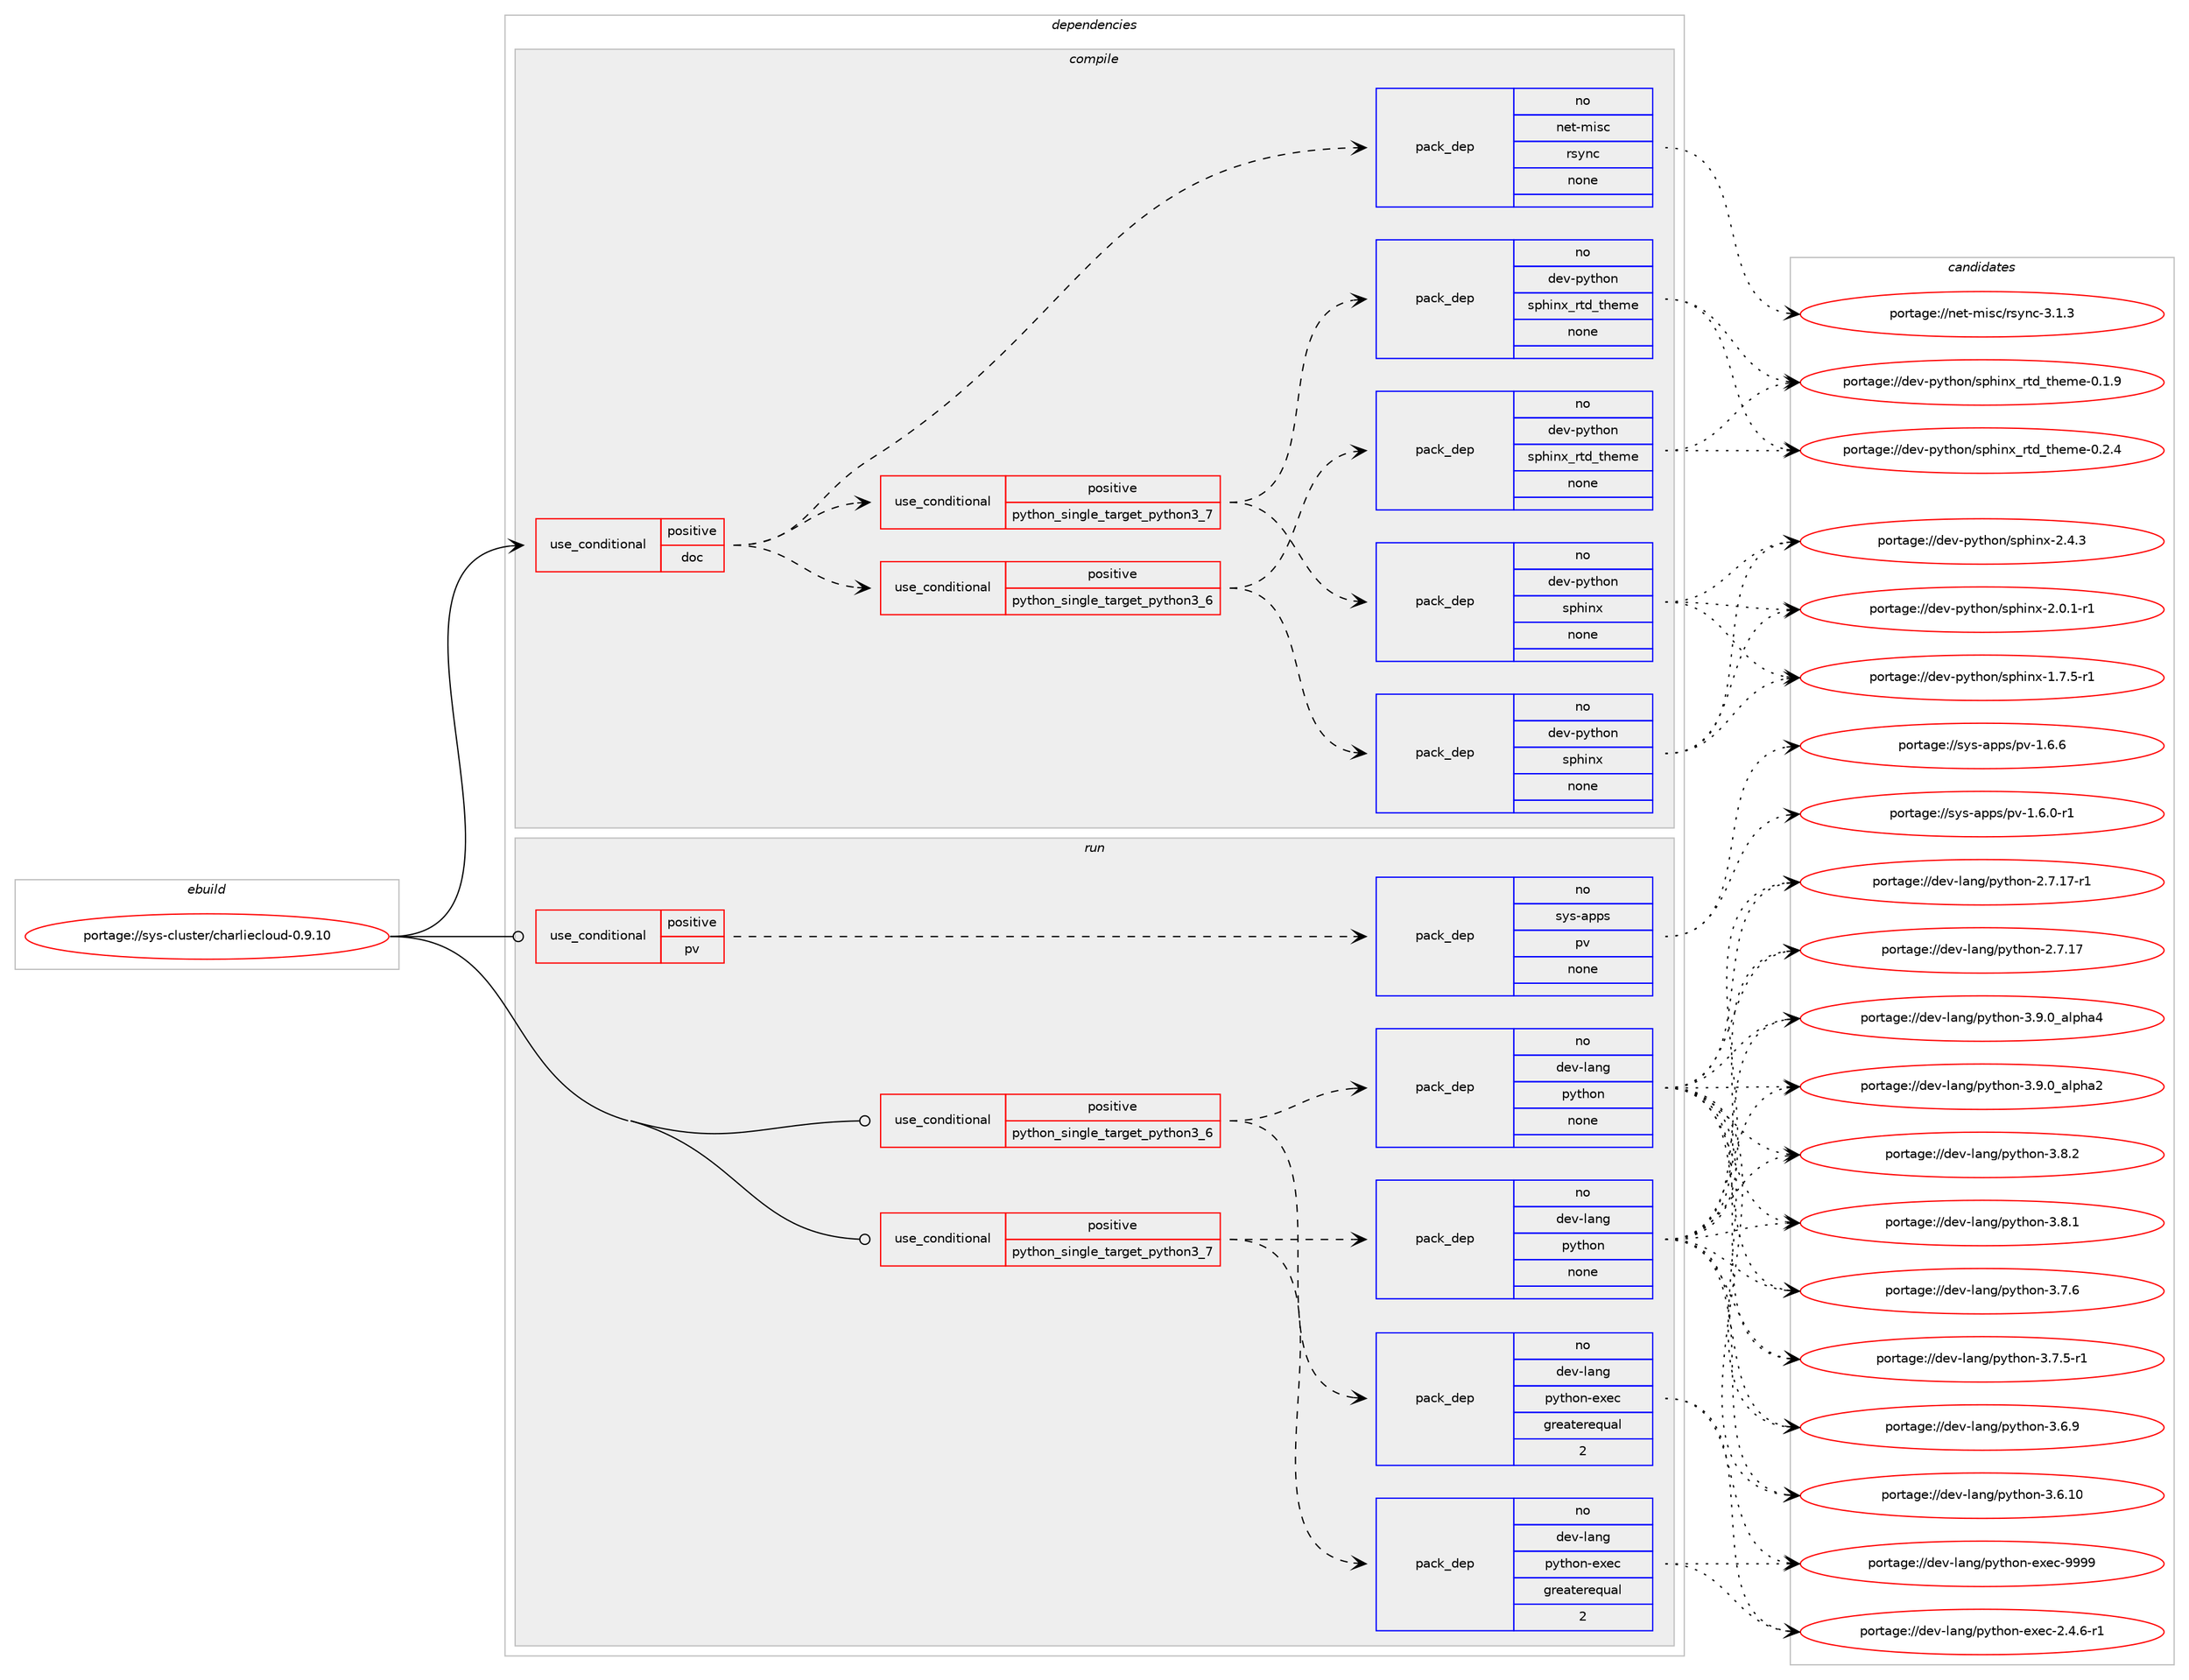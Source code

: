digraph prolog {

# *************
# Graph options
# *************

newrank=true;
concentrate=true;
compound=true;
graph [rankdir=LR,fontname=Helvetica,fontsize=10,ranksep=1.5];#, ranksep=2.5, nodesep=0.2];
edge  [arrowhead=vee];
node  [fontname=Helvetica,fontsize=10];

# **********
# The ebuild
# **********

subgraph cluster_leftcol {
color=gray;
rank=same;
label=<<i>ebuild</i>>;
id [label="portage://sys-cluster/charliecloud-0.9.10", color=red, width=4, href="../sys-cluster/charliecloud-0.9.10.svg"];
}

# ****************
# The dependencies
# ****************

subgraph cluster_midcol {
color=gray;
label=<<i>dependencies</i>>;
subgraph cluster_compile {
fillcolor="#eeeeee";
style=filled;
label=<<i>compile</i>>;
subgraph cond6545 {
dependency33651 [label=<<TABLE BORDER="0" CELLBORDER="1" CELLSPACING="0" CELLPADDING="4"><TR><TD ROWSPAN="3" CELLPADDING="10">use_conditional</TD></TR><TR><TD>positive</TD></TR><TR><TD>doc</TD></TR></TABLE>>, shape=none, color=red];
subgraph cond6546 {
dependency33652 [label=<<TABLE BORDER="0" CELLBORDER="1" CELLSPACING="0" CELLPADDING="4"><TR><TD ROWSPAN="3" CELLPADDING="10">use_conditional</TD></TR><TR><TD>positive</TD></TR><TR><TD>python_single_target_python3_6</TD></TR></TABLE>>, shape=none, color=red];
subgraph pack26255 {
dependency33653 [label=<<TABLE BORDER="0" CELLBORDER="1" CELLSPACING="0" CELLPADDING="4" WIDTH="220"><TR><TD ROWSPAN="6" CELLPADDING="30">pack_dep</TD></TR><TR><TD WIDTH="110">no</TD></TR><TR><TD>dev-python</TD></TR><TR><TD>sphinx</TD></TR><TR><TD>none</TD></TR><TR><TD></TD></TR></TABLE>>, shape=none, color=blue];
}
dependency33652:e -> dependency33653:w [weight=20,style="dashed",arrowhead="vee"];
subgraph pack26256 {
dependency33654 [label=<<TABLE BORDER="0" CELLBORDER="1" CELLSPACING="0" CELLPADDING="4" WIDTH="220"><TR><TD ROWSPAN="6" CELLPADDING="30">pack_dep</TD></TR><TR><TD WIDTH="110">no</TD></TR><TR><TD>dev-python</TD></TR><TR><TD>sphinx_rtd_theme</TD></TR><TR><TD>none</TD></TR><TR><TD></TD></TR></TABLE>>, shape=none, color=blue];
}
dependency33652:e -> dependency33654:w [weight=20,style="dashed",arrowhead="vee"];
}
dependency33651:e -> dependency33652:w [weight=20,style="dashed",arrowhead="vee"];
subgraph cond6547 {
dependency33655 [label=<<TABLE BORDER="0" CELLBORDER="1" CELLSPACING="0" CELLPADDING="4"><TR><TD ROWSPAN="3" CELLPADDING="10">use_conditional</TD></TR><TR><TD>positive</TD></TR><TR><TD>python_single_target_python3_7</TD></TR></TABLE>>, shape=none, color=red];
subgraph pack26257 {
dependency33656 [label=<<TABLE BORDER="0" CELLBORDER="1" CELLSPACING="0" CELLPADDING="4" WIDTH="220"><TR><TD ROWSPAN="6" CELLPADDING="30">pack_dep</TD></TR><TR><TD WIDTH="110">no</TD></TR><TR><TD>dev-python</TD></TR><TR><TD>sphinx</TD></TR><TR><TD>none</TD></TR><TR><TD></TD></TR></TABLE>>, shape=none, color=blue];
}
dependency33655:e -> dependency33656:w [weight=20,style="dashed",arrowhead="vee"];
subgraph pack26258 {
dependency33657 [label=<<TABLE BORDER="0" CELLBORDER="1" CELLSPACING="0" CELLPADDING="4" WIDTH="220"><TR><TD ROWSPAN="6" CELLPADDING="30">pack_dep</TD></TR><TR><TD WIDTH="110">no</TD></TR><TR><TD>dev-python</TD></TR><TR><TD>sphinx_rtd_theme</TD></TR><TR><TD>none</TD></TR><TR><TD></TD></TR></TABLE>>, shape=none, color=blue];
}
dependency33655:e -> dependency33657:w [weight=20,style="dashed",arrowhead="vee"];
}
dependency33651:e -> dependency33655:w [weight=20,style="dashed",arrowhead="vee"];
subgraph pack26259 {
dependency33658 [label=<<TABLE BORDER="0" CELLBORDER="1" CELLSPACING="0" CELLPADDING="4" WIDTH="220"><TR><TD ROWSPAN="6" CELLPADDING="30">pack_dep</TD></TR><TR><TD WIDTH="110">no</TD></TR><TR><TD>net-misc</TD></TR><TR><TD>rsync</TD></TR><TR><TD>none</TD></TR><TR><TD></TD></TR></TABLE>>, shape=none, color=blue];
}
dependency33651:e -> dependency33658:w [weight=20,style="dashed",arrowhead="vee"];
}
id:e -> dependency33651:w [weight=20,style="solid",arrowhead="vee"];
}
subgraph cluster_compileandrun {
fillcolor="#eeeeee";
style=filled;
label=<<i>compile and run</i>>;
}
subgraph cluster_run {
fillcolor="#eeeeee";
style=filled;
label=<<i>run</i>>;
subgraph cond6548 {
dependency33659 [label=<<TABLE BORDER="0" CELLBORDER="1" CELLSPACING="0" CELLPADDING="4"><TR><TD ROWSPAN="3" CELLPADDING="10">use_conditional</TD></TR><TR><TD>positive</TD></TR><TR><TD>pv</TD></TR></TABLE>>, shape=none, color=red];
subgraph pack26260 {
dependency33660 [label=<<TABLE BORDER="0" CELLBORDER="1" CELLSPACING="0" CELLPADDING="4" WIDTH="220"><TR><TD ROWSPAN="6" CELLPADDING="30">pack_dep</TD></TR><TR><TD WIDTH="110">no</TD></TR><TR><TD>sys-apps</TD></TR><TR><TD>pv</TD></TR><TR><TD>none</TD></TR><TR><TD></TD></TR></TABLE>>, shape=none, color=blue];
}
dependency33659:e -> dependency33660:w [weight=20,style="dashed",arrowhead="vee"];
}
id:e -> dependency33659:w [weight=20,style="solid",arrowhead="odot"];
subgraph cond6549 {
dependency33661 [label=<<TABLE BORDER="0" CELLBORDER="1" CELLSPACING="0" CELLPADDING="4"><TR><TD ROWSPAN="3" CELLPADDING="10">use_conditional</TD></TR><TR><TD>positive</TD></TR><TR><TD>python_single_target_python3_6</TD></TR></TABLE>>, shape=none, color=red];
subgraph pack26261 {
dependency33662 [label=<<TABLE BORDER="0" CELLBORDER="1" CELLSPACING="0" CELLPADDING="4" WIDTH="220"><TR><TD ROWSPAN="6" CELLPADDING="30">pack_dep</TD></TR><TR><TD WIDTH="110">no</TD></TR><TR><TD>dev-lang</TD></TR><TR><TD>python</TD></TR><TR><TD>none</TD></TR><TR><TD></TD></TR></TABLE>>, shape=none, color=blue];
}
dependency33661:e -> dependency33662:w [weight=20,style="dashed",arrowhead="vee"];
subgraph pack26262 {
dependency33663 [label=<<TABLE BORDER="0" CELLBORDER="1" CELLSPACING="0" CELLPADDING="4" WIDTH="220"><TR><TD ROWSPAN="6" CELLPADDING="30">pack_dep</TD></TR><TR><TD WIDTH="110">no</TD></TR><TR><TD>dev-lang</TD></TR><TR><TD>python-exec</TD></TR><TR><TD>greaterequal</TD></TR><TR><TD>2</TD></TR></TABLE>>, shape=none, color=blue];
}
dependency33661:e -> dependency33663:w [weight=20,style="dashed",arrowhead="vee"];
}
id:e -> dependency33661:w [weight=20,style="solid",arrowhead="odot"];
subgraph cond6550 {
dependency33664 [label=<<TABLE BORDER="0" CELLBORDER="1" CELLSPACING="0" CELLPADDING="4"><TR><TD ROWSPAN="3" CELLPADDING="10">use_conditional</TD></TR><TR><TD>positive</TD></TR><TR><TD>python_single_target_python3_7</TD></TR></TABLE>>, shape=none, color=red];
subgraph pack26263 {
dependency33665 [label=<<TABLE BORDER="0" CELLBORDER="1" CELLSPACING="0" CELLPADDING="4" WIDTH="220"><TR><TD ROWSPAN="6" CELLPADDING="30">pack_dep</TD></TR><TR><TD WIDTH="110">no</TD></TR><TR><TD>dev-lang</TD></TR><TR><TD>python</TD></TR><TR><TD>none</TD></TR><TR><TD></TD></TR></TABLE>>, shape=none, color=blue];
}
dependency33664:e -> dependency33665:w [weight=20,style="dashed",arrowhead="vee"];
subgraph pack26264 {
dependency33666 [label=<<TABLE BORDER="0" CELLBORDER="1" CELLSPACING="0" CELLPADDING="4" WIDTH="220"><TR><TD ROWSPAN="6" CELLPADDING="30">pack_dep</TD></TR><TR><TD WIDTH="110">no</TD></TR><TR><TD>dev-lang</TD></TR><TR><TD>python-exec</TD></TR><TR><TD>greaterequal</TD></TR><TR><TD>2</TD></TR></TABLE>>, shape=none, color=blue];
}
dependency33664:e -> dependency33666:w [weight=20,style="dashed",arrowhead="vee"];
}
id:e -> dependency33664:w [weight=20,style="solid",arrowhead="odot"];
}
}

# **************
# The candidates
# **************

subgraph cluster_choices {
rank=same;
color=gray;
label=<<i>candidates</i>>;

subgraph choice26255 {
color=black;
nodesep=1;
choice1001011184511212111610411111047115112104105110120455046524651 [label="portage://dev-python/sphinx-2.4.3", color=red, width=4,href="../dev-python/sphinx-2.4.3.svg"];
choice10010111845112121116104111110471151121041051101204550464846494511449 [label="portage://dev-python/sphinx-2.0.1-r1", color=red, width=4,href="../dev-python/sphinx-2.0.1-r1.svg"];
choice10010111845112121116104111110471151121041051101204549465546534511449 [label="portage://dev-python/sphinx-1.7.5-r1", color=red, width=4,href="../dev-python/sphinx-1.7.5-r1.svg"];
dependency33653:e -> choice1001011184511212111610411111047115112104105110120455046524651:w [style=dotted,weight="100"];
dependency33653:e -> choice10010111845112121116104111110471151121041051101204550464846494511449:w [style=dotted,weight="100"];
dependency33653:e -> choice10010111845112121116104111110471151121041051101204549465546534511449:w [style=dotted,weight="100"];
}
subgraph choice26256 {
color=black;
nodesep=1;
choice10010111845112121116104111110471151121041051101209511411610095116104101109101454846504652 [label="portage://dev-python/sphinx_rtd_theme-0.2.4", color=red, width=4,href="../dev-python/sphinx_rtd_theme-0.2.4.svg"];
choice10010111845112121116104111110471151121041051101209511411610095116104101109101454846494657 [label="portage://dev-python/sphinx_rtd_theme-0.1.9", color=red, width=4,href="../dev-python/sphinx_rtd_theme-0.1.9.svg"];
dependency33654:e -> choice10010111845112121116104111110471151121041051101209511411610095116104101109101454846504652:w [style=dotted,weight="100"];
dependency33654:e -> choice10010111845112121116104111110471151121041051101209511411610095116104101109101454846494657:w [style=dotted,weight="100"];
}
subgraph choice26257 {
color=black;
nodesep=1;
choice1001011184511212111610411111047115112104105110120455046524651 [label="portage://dev-python/sphinx-2.4.3", color=red, width=4,href="../dev-python/sphinx-2.4.3.svg"];
choice10010111845112121116104111110471151121041051101204550464846494511449 [label="portage://dev-python/sphinx-2.0.1-r1", color=red, width=4,href="../dev-python/sphinx-2.0.1-r1.svg"];
choice10010111845112121116104111110471151121041051101204549465546534511449 [label="portage://dev-python/sphinx-1.7.5-r1", color=red, width=4,href="../dev-python/sphinx-1.7.5-r1.svg"];
dependency33656:e -> choice1001011184511212111610411111047115112104105110120455046524651:w [style=dotted,weight="100"];
dependency33656:e -> choice10010111845112121116104111110471151121041051101204550464846494511449:w [style=dotted,weight="100"];
dependency33656:e -> choice10010111845112121116104111110471151121041051101204549465546534511449:w [style=dotted,weight="100"];
}
subgraph choice26258 {
color=black;
nodesep=1;
choice10010111845112121116104111110471151121041051101209511411610095116104101109101454846504652 [label="portage://dev-python/sphinx_rtd_theme-0.2.4", color=red, width=4,href="../dev-python/sphinx_rtd_theme-0.2.4.svg"];
choice10010111845112121116104111110471151121041051101209511411610095116104101109101454846494657 [label="portage://dev-python/sphinx_rtd_theme-0.1.9", color=red, width=4,href="../dev-python/sphinx_rtd_theme-0.1.9.svg"];
dependency33657:e -> choice10010111845112121116104111110471151121041051101209511411610095116104101109101454846504652:w [style=dotted,weight="100"];
dependency33657:e -> choice10010111845112121116104111110471151121041051101209511411610095116104101109101454846494657:w [style=dotted,weight="100"];
}
subgraph choice26259 {
color=black;
nodesep=1;
choice11010111645109105115994711411512111099455146494651 [label="portage://net-misc/rsync-3.1.3", color=red, width=4,href="../net-misc/rsync-3.1.3.svg"];
dependency33658:e -> choice11010111645109105115994711411512111099455146494651:w [style=dotted,weight="100"];
}
subgraph choice26260 {
color=black;
nodesep=1;
choice115121115459711211211547112118454946544654 [label="portage://sys-apps/pv-1.6.6", color=red, width=4,href="../sys-apps/pv-1.6.6.svg"];
choice1151211154597112112115471121184549465446484511449 [label="portage://sys-apps/pv-1.6.0-r1", color=red, width=4,href="../sys-apps/pv-1.6.0-r1.svg"];
dependency33660:e -> choice115121115459711211211547112118454946544654:w [style=dotted,weight="100"];
dependency33660:e -> choice1151211154597112112115471121184549465446484511449:w [style=dotted,weight="100"];
}
subgraph choice26261 {
color=black;
nodesep=1;
choice10010111845108971101034711212111610411111045514657464895971081121049752 [label="portage://dev-lang/python-3.9.0_alpha4", color=red, width=4,href="../dev-lang/python-3.9.0_alpha4.svg"];
choice10010111845108971101034711212111610411111045514657464895971081121049750 [label="portage://dev-lang/python-3.9.0_alpha2", color=red, width=4,href="../dev-lang/python-3.9.0_alpha2.svg"];
choice100101118451089711010347112121116104111110455146564650 [label="portage://dev-lang/python-3.8.2", color=red, width=4,href="../dev-lang/python-3.8.2.svg"];
choice100101118451089711010347112121116104111110455146564649 [label="portage://dev-lang/python-3.8.1", color=red, width=4,href="../dev-lang/python-3.8.1.svg"];
choice100101118451089711010347112121116104111110455146554654 [label="portage://dev-lang/python-3.7.6", color=red, width=4,href="../dev-lang/python-3.7.6.svg"];
choice1001011184510897110103471121211161041111104551465546534511449 [label="portage://dev-lang/python-3.7.5-r1", color=red, width=4,href="../dev-lang/python-3.7.5-r1.svg"];
choice100101118451089711010347112121116104111110455146544657 [label="portage://dev-lang/python-3.6.9", color=red, width=4,href="../dev-lang/python-3.6.9.svg"];
choice10010111845108971101034711212111610411111045514654464948 [label="portage://dev-lang/python-3.6.10", color=red, width=4,href="../dev-lang/python-3.6.10.svg"];
choice100101118451089711010347112121116104111110455046554649554511449 [label="portage://dev-lang/python-2.7.17-r1", color=red, width=4,href="../dev-lang/python-2.7.17-r1.svg"];
choice10010111845108971101034711212111610411111045504655464955 [label="portage://dev-lang/python-2.7.17", color=red, width=4,href="../dev-lang/python-2.7.17.svg"];
dependency33662:e -> choice10010111845108971101034711212111610411111045514657464895971081121049752:w [style=dotted,weight="100"];
dependency33662:e -> choice10010111845108971101034711212111610411111045514657464895971081121049750:w [style=dotted,weight="100"];
dependency33662:e -> choice100101118451089711010347112121116104111110455146564650:w [style=dotted,weight="100"];
dependency33662:e -> choice100101118451089711010347112121116104111110455146564649:w [style=dotted,weight="100"];
dependency33662:e -> choice100101118451089711010347112121116104111110455146554654:w [style=dotted,weight="100"];
dependency33662:e -> choice1001011184510897110103471121211161041111104551465546534511449:w [style=dotted,weight="100"];
dependency33662:e -> choice100101118451089711010347112121116104111110455146544657:w [style=dotted,weight="100"];
dependency33662:e -> choice10010111845108971101034711212111610411111045514654464948:w [style=dotted,weight="100"];
dependency33662:e -> choice100101118451089711010347112121116104111110455046554649554511449:w [style=dotted,weight="100"];
dependency33662:e -> choice10010111845108971101034711212111610411111045504655464955:w [style=dotted,weight="100"];
}
subgraph choice26262 {
color=black;
nodesep=1;
choice10010111845108971101034711212111610411111045101120101994557575757 [label="portage://dev-lang/python-exec-9999", color=red, width=4,href="../dev-lang/python-exec-9999.svg"];
choice10010111845108971101034711212111610411111045101120101994550465246544511449 [label="portage://dev-lang/python-exec-2.4.6-r1", color=red, width=4,href="../dev-lang/python-exec-2.4.6-r1.svg"];
dependency33663:e -> choice10010111845108971101034711212111610411111045101120101994557575757:w [style=dotted,weight="100"];
dependency33663:e -> choice10010111845108971101034711212111610411111045101120101994550465246544511449:w [style=dotted,weight="100"];
}
subgraph choice26263 {
color=black;
nodesep=1;
choice10010111845108971101034711212111610411111045514657464895971081121049752 [label="portage://dev-lang/python-3.9.0_alpha4", color=red, width=4,href="../dev-lang/python-3.9.0_alpha4.svg"];
choice10010111845108971101034711212111610411111045514657464895971081121049750 [label="portage://dev-lang/python-3.9.0_alpha2", color=red, width=4,href="../dev-lang/python-3.9.0_alpha2.svg"];
choice100101118451089711010347112121116104111110455146564650 [label="portage://dev-lang/python-3.8.2", color=red, width=4,href="../dev-lang/python-3.8.2.svg"];
choice100101118451089711010347112121116104111110455146564649 [label="portage://dev-lang/python-3.8.1", color=red, width=4,href="../dev-lang/python-3.8.1.svg"];
choice100101118451089711010347112121116104111110455146554654 [label="portage://dev-lang/python-3.7.6", color=red, width=4,href="../dev-lang/python-3.7.6.svg"];
choice1001011184510897110103471121211161041111104551465546534511449 [label="portage://dev-lang/python-3.7.5-r1", color=red, width=4,href="../dev-lang/python-3.7.5-r1.svg"];
choice100101118451089711010347112121116104111110455146544657 [label="portage://dev-lang/python-3.6.9", color=red, width=4,href="../dev-lang/python-3.6.9.svg"];
choice10010111845108971101034711212111610411111045514654464948 [label="portage://dev-lang/python-3.6.10", color=red, width=4,href="../dev-lang/python-3.6.10.svg"];
choice100101118451089711010347112121116104111110455046554649554511449 [label="portage://dev-lang/python-2.7.17-r1", color=red, width=4,href="../dev-lang/python-2.7.17-r1.svg"];
choice10010111845108971101034711212111610411111045504655464955 [label="portage://dev-lang/python-2.7.17", color=red, width=4,href="../dev-lang/python-2.7.17.svg"];
dependency33665:e -> choice10010111845108971101034711212111610411111045514657464895971081121049752:w [style=dotted,weight="100"];
dependency33665:e -> choice10010111845108971101034711212111610411111045514657464895971081121049750:w [style=dotted,weight="100"];
dependency33665:e -> choice100101118451089711010347112121116104111110455146564650:w [style=dotted,weight="100"];
dependency33665:e -> choice100101118451089711010347112121116104111110455146564649:w [style=dotted,weight="100"];
dependency33665:e -> choice100101118451089711010347112121116104111110455146554654:w [style=dotted,weight="100"];
dependency33665:e -> choice1001011184510897110103471121211161041111104551465546534511449:w [style=dotted,weight="100"];
dependency33665:e -> choice100101118451089711010347112121116104111110455146544657:w [style=dotted,weight="100"];
dependency33665:e -> choice10010111845108971101034711212111610411111045514654464948:w [style=dotted,weight="100"];
dependency33665:e -> choice100101118451089711010347112121116104111110455046554649554511449:w [style=dotted,weight="100"];
dependency33665:e -> choice10010111845108971101034711212111610411111045504655464955:w [style=dotted,weight="100"];
}
subgraph choice26264 {
color=black;
nodesep=1;
choice10010111845108971101034711212111610411111045101120101994557575757 [label="portage://dev-lang/python-exec-9999", color=red, width=4,href="../dev-lang/python-exec-9999.svg"];
choice10010111845108971101034711212111610411111045101120101994550465246544511449 [label="portage://dev-lang/python-exec-2.4.6-r1", color=red, width=4,href="../dev-lang/python-exec-2.4.6-r1.svg"];
dependency33666:e -> choice10010111845108971101034711212111610411111045101120101994557575757:w [style=dotted,weight="100"];
dependency33666:e -> choice10010111845108971101034711212111610411111045101120101994550465246544511449:w [style=dotted,weight="100"];
}
}

}
